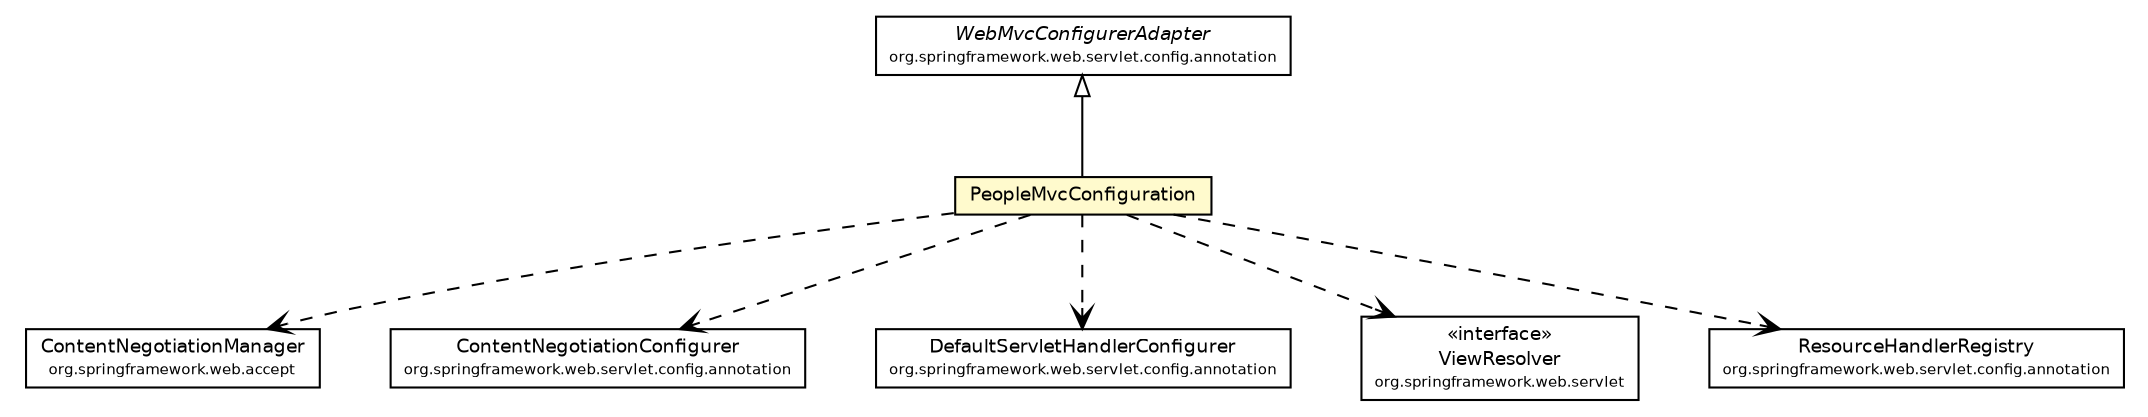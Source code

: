#!/usr/local/bin/dot
#
# Class diagram 
# Generated by UMLGraph version R5_6 (http://www.umlgraph.org/)
#

digraph G {
	edge [fontname="Helvetica",fontsize=10,labelfontname="Helvetica",labelfontsize=10];
	node [fontname="Helvetica",fontsize=10,shape=plaintext];
	nodesep=0.25;
	ranksep=0.5;
	// net.ljcomputing.people.web.config.PeopleMvcConfiguration
	c140 [label=<<table title="net.ljcomputing.people.web.config.PeopleMvcConfiguration" border="0" cellborder="1" cellspacing="0" cellpadding="2" port="p" bgcolor="lemonChiffon" href="./PeopleMvcConfiguration.html">
		<tr><td><table border="0" cellspacing="0" cellpadding="1">
<tr><td align="center" balign="center"> PeopleMvcConfiguration </td></tr>
		</table></td></tr>
		</table>>, URL="./PeopleMvcConfiguration.html", fontname="Helvetica", fontcolor="black", fontsize=9.0];
	//net.ljcomputing.people.web.config.PeopleMvcConfiguration extends org.springframework.web.servlet.config.annotation.WebMvcConfigurerAdapter
	c153:p -> c140:p [dir=back,arrowtail=empty];
	// net.ljcomputing.people.web.config.PeopleMvcConfiguration DEPEND org.springframework.web.accept.ContentNegotiationManager
	c140:p -> c158:p [taillabel="", label="", headlabel="", fontname="Helvetica", fontcolor="black", fontsize=10.0, color="black", arrowhead=open, style=dashed];
	// net.ljcomputing.people.web.config.PeopleMvcConfiguration DEPEND org.springframework.web.servlet.config.annotation.ContentNegotiationConfigurer
	c140:p -> c160:p [taillabel="", label="", headlabel="", fontname="Helvetica", fontcolor="black", fontsize=10.0, color="black", arrowhead=open, style=dashed];
	// net.ljcomputing.people.web.config.PeopleMvcConfiguration DEPEND org.springframework.web.servlet.config.annotation.DefaultServletHandlerConfigurer
	c140:p -> c163:p [taillabel="", label="", headlabel="", fontname="Helvetica", fontcolor="black", fontsize=10.0, color="black", arrowhead=open, style=dashed];
	// net.ljcomputing.people.web.config.PeopleMvcConfiguration DEPEND org.springframework.web.servlet.ViewResolver
	c140:p -> c165:p [taillabel="", label="", headlabel="", fontname="Helvetica", fontcolor="black", fontsize=10.0, color="black", arrowhead=open, style=dashed];
	// net.ljcomputing.people.web.config.PeopleMvcConfiguration DEPEND org.springframework.web.servlet.config.annotation.ResourceHandlerRegistry
	c140:p -> c168:p [taillabel="", label="", headlabel="", fontname="Helvetica", fontcolor="black", fontsize=10.0, color="black", arrowhead=open, style=dashed];
	// org.springframework.web.servlet.config.annotation.DefaultServletHandlerConfigurer
	c163 [label=<<table title="org.springframework.web.servlet.config.annotation.DefaultServletHandlerConfigurer" border="0" cellborder="1" cellspacing="0" cellpadding="2" port="p">
		<tr><td><table border="0" cellspacing="0" cellpadding="1">
<tr><td align="center" balign="center"> DefaultServletHandlerConfigurer </td></tr>
<tr><td align="center" balign="center"><font point-size="7.0"> org.springframework.web.servlet.config.annotation </font></td></tr>
		</table></td></tr>
		</table>>, URL="null", fontname="Helvetica", fontcolor="black", fontsize=9.0];
	// org.springframework.web.servlet.ViewResolver
	c165 [label=<<table title="org.springframework.web.servlet.ViewResolver" border="0" cellborder="1" cellspacing="0" cellpadding="2" port="p">
		<tr><td><table border="0" cellspacing="0" cellpadding="1">
<tr><td align="center" balign="center"> &#171;interface&#187; </td></tr>
<tr><td align="center" balign="center"> ViewResolver </td></tr>
<tr><td align="center" balign="center"><font point-size="7.0"> org.springframework.web.servlet </font></td></tr>
		</table></td></tr>
		</table>>, URL="null", fontname="Helvetica", fontcolor="black", fontsize=9.0];
	// org.springframework.web.servlet.config.annotation.WebMvcConfigurerAdapter
	c153 [label=<<table title="org.springframework.web.servlet.config.annotation.WebMvcConfigurerAdapter" border="0" cellborder="1" cellspacing="0" cellpadding="2" port="p">
		<tr><td><table border="0" cellspacing="0" cellpadding="1">
<tr><td align="center" balign="center"><font face="Helvetica-Oblique"> WebMvcConfigurerAdapter </font></td></tr>
<tr><td align="center" balign="center"><font point-size="7.0"> org.springframework.web.servlet.config.annotation </font></td></tr>
		</table></td></tr>
		</table>>, URL="null", fontname="Helvetica", fontcolor="black", fontsize=9.0];
	// org.springframework.web.servlet.config.annotation.ResourceHandlerRegistry
	c168 [label=<<table title="org.springframework.web.servlet.config.annotation.ResourceHandlerRegistry" border="0" cellborder="1" cellspacing="0" cellpadding="2" port="p">
		<tr><td><table border="0" cellspacing="0" cellpadding="1">
<tr><td align="center" balign="center"> ResourceHandlerRegistry </td></tr>
<tr><td align="center" balign="center"><font point-size="7.0"> org.springframework.web.servlet.config.annotation </font></td></tr>
		</table></td></tr>
		</table>>, URL="null", fontname="Helvetica", fontcolor="black", fontsize=9.0];
	// org.springframework.web.accept.ContentNegotiationManager
	c158 [label=<<table title="org.springframework.web.accept.ContentNegotiationManager" border="0" cellborder="1" cellspacing="0" cellpadding="2" port="p">
		<tr><td><table border="0" cellspacing="0" cellpadding="1">
<tr><td align="center" balign="center"> ContentNegotiationManager </td></tr>
<tr><td align="center" balign="center"><font point-size="7.0"> org.springframework.web.accept </font></td></tr>
		</table></td></tr>
		</table>>, URL="null", fontname="Helvetica", fontcolor="black", fontsize=9.0];
	// org.springframework.web.servlet.config.annotation.ContentNegotiationConfigurer
	c160 [label=<<table title="org.springframework.web.servlet.config.annotation.ContentNegotiationConfigurer" border="0" cellborder="1" cellspacing="0" cellpadding="2" port="p">
		<tr><td><table border="0" cellspacing="0" cellpadding="1">
<tr><td align="center" balign="center"> ContentNegotiationConfigurer </td></tr>
<tr><td align="center" balign="center"><font point-size="7.0"> org.springframework.web.servlet.config.annotation </font></td></tr>
		</table></td></tr>
		</table>>, URL="null", fontname="Helvetica", fontcolor="black", fontsize=9.0];
}

